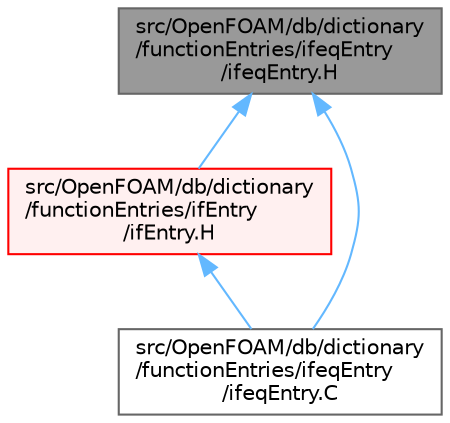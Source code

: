 digraph "src/OpenFOAM/db/dictionary/functionEntries/ifeqEntry/ifeqEntry.H"
{
 // LATEX_PDF_SIZE
  bgcolor="transparent";
  edge [fontname=Helvetica,fontsize=10,labelfontname=Helvetica,labelfontsize=10];
  node [fontname=Helvetica,fontsize=10,shape=box,height=0.2,width=0.4];
  Node1 [id="Node000001",label="src/OpenFOAM/db/dictionary\l/functionEntries/ifeqEntry\l/ifeqEntry.H",height=0.2,width=0.4,color="gray40", fillcolor="grey60", style="filled", fontcolor="black",tooltip=" "];
  Node1 -> Node2 [id="edge1_Node000001_Node000002",dir="back",color="steelblue1",style="solid",tooltip=" "];
  Node2 [id="Node000002",label="src/OpenFOAM/db/dictionary\l/functionEntries/ifEntry\l/ifEntry.H",height=0.2,width=0.4,color="red", fillcolor="#FFF0F0", style="filled",URL="$ifEntry_8H.html",tooltip=" "];
  Node2 -> Node4 [id="edge2_Node000002_Node000004",dir="back",color="steelblue1",style="solid",tooltip=" "];
  Node4 [id="Node000004",label="src/OpenFOAM/db/dictionary\l/functionEntries/ifeqEntry\l/ifeqEntry.C",height=0.2,width=0.4,color="grey40", fillcolor="white", style="filled",URL="$ifeqEntry_8C.html",tooltip=" "];
  Node1 -> Node4 [id="edge3_Node000001_Node000004",dir="back",color="steelblue1",style="solid",tooltip=" "];
}
